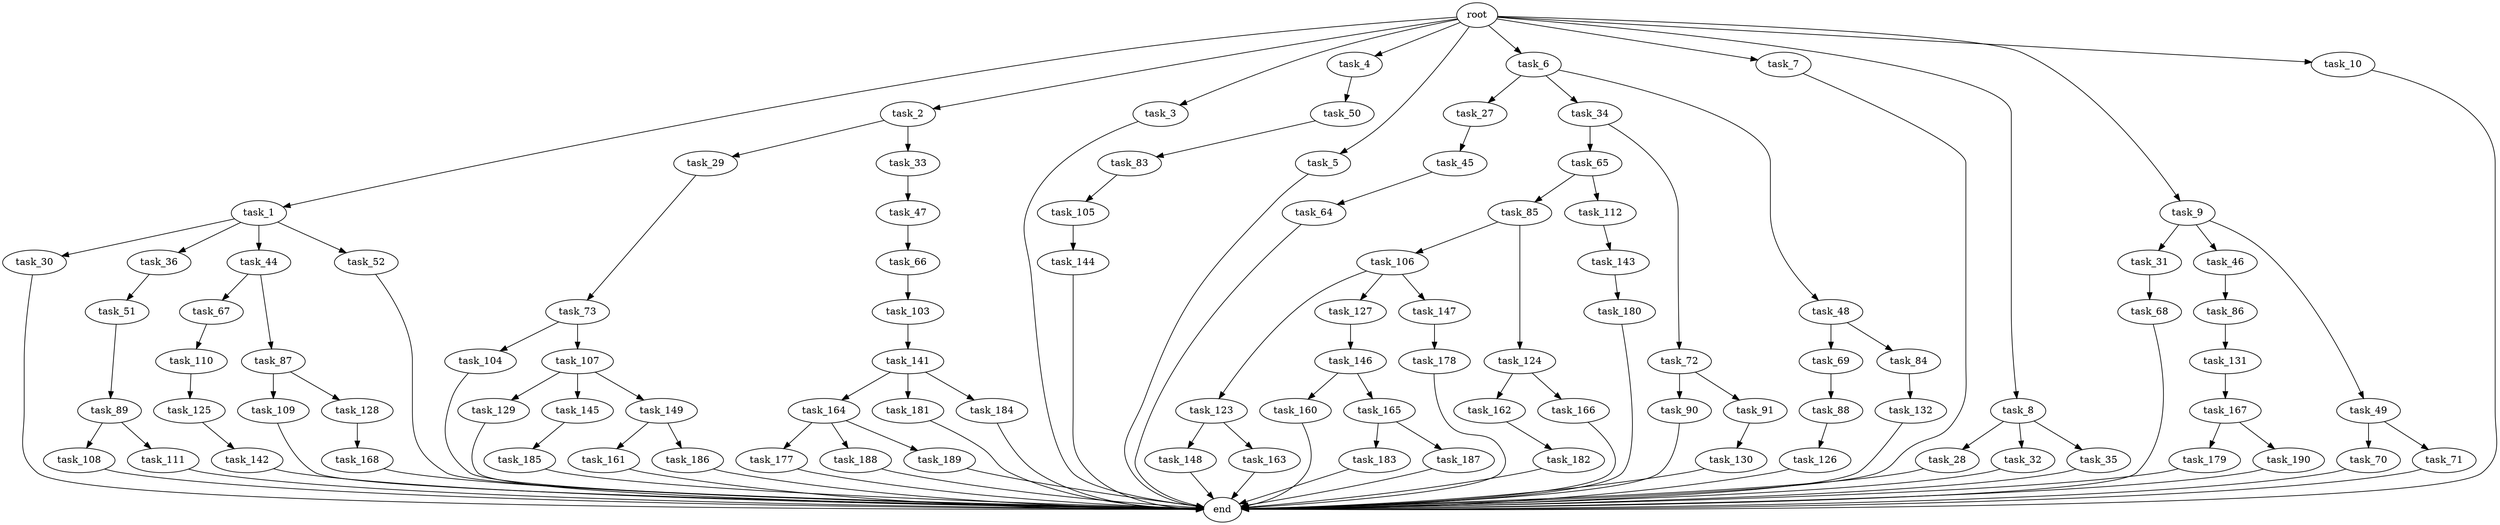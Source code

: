 digraph G {
  root [size="0.000000"];
  task_1 [size="10.240000"];
  task_2 [size="10.240000"];
  task_3 [size="10.240000"];
  task_4 [size="10.240000"];
  task_5 [size="10.240000"];
  task_6 [size="10.240000"];
  task_7 [size="10.240000"];
  task_8 [size="10.240000"];
  task_9 [size="10.240000"];
  task_10 [size="10.240000"];
  task_27 [size="3092376453.120000"];
  task_28 [size="6957847019.520000"];
  task_29 [size="2147483648.000000"];
  task_30 [size="1374389534.720000"];
  task_31 [size="1374389534.720000"];
  task_32 [size="6957847019.520000"];
  task_33 [size="2147483648.000000"];
  task_34 [size="3092376453.120000"];
  task_35 [size="6957847019.520000"];
  task_36 [size="1374389534.720000"];
  task_44 [size="1374389534.720000"];
  task_45 [size="4209067950.080000"];
  task_46 [size="1374389534.720000"];
  task_47 [size="5497558138.880000"];
  task_48 [size="3092376453.120000"];
  task_49 [size="1374389534.720000"];
  task_50 [size="1374389534.720000"];
  task_51 [size="343597383.680000"];
  task_52 [size="1374389534.720000"];
  task_64 [size="5497558138.880000"];
  task_65 [size="6957847019.520000"];
  task_66 [size="343597383.680000"];
  task_67 [size="6957847019.520000"];
  task_68 [size="343597383.680000"];
  task_69 [size="343597383.680000"];
  task_70 [size="1374389534.720000"];
  task_71 [size="1374389534.720000"];
  task_72 [size="6957847019.520000"];
  task_73 [size="343597383.680000"];
  task_83 [size="4209067950.080000"];
  task_84 [size="343597383.680000"];
  task_85 [size="5497558138.880000"];
  task_86 [size="3092376453.120000"];
  task_87 [size="6957847019.520000"];
  task_88 [size="3092376453.120000"];
  task_89 [size="6957847019.520000"];
  task_90 [size="2147483648.000000"];
  task_91 [size="2147483648.000000"];
  task_103 [size="773094113.280000"];
  task_104 [size="8589934592.000000"];
  task_105 [size="4209067950.080000"];
  task_106 [size="343597383.680000"];
  task_107 [size="8589934592.000000"];
  task_108 [size="4209067950.080000"];
  task_109 [size="3092376453.120000"];
  task_110 [size="3092376453.120000"];
  task_111 [size="4209067950.080000"];
  task_112 [size="5497558138.880000"];
  task_123 [size="4209067950.080000"];
  task_124 [size="343597383.680000"];
  task_125 [size="3092376453.120000"];
  task_126 [size="343597383.680000"];
  task_127 [size="4209067950.080000"];
  task_128 [size="3092376453.120000"];
  task_129 [size="5497558138.880000"];
  task_130 [size="2147483648.000000"];
  task_131 [size="773094113.280000"];
  task_132 [size="4209067950.080000"];
  task_141 [size="4209067950.080000"];
  task_142 [size="343597383.680000"];
  task_143 [size="5497558138.880000"];
  task_144 [size="4209067950.080000"];
  task_145 [size="5497558138.880000"];
  task_146 [size="8589934592.000000"];
  task_147 [size="4209067950.080000"];
  task_148 [size="343597383.680000"];
  task_149 [size="5497558138.880000"];
  task_160 [size="8589934592.000000"];
  task_161 [size="773094113.280000"];
  task_162 [size="4209067950.080000"];
  task_163 [size="343597383.680000"];
  task_164 [size="1374389534.720000"];
  task_165 [size="8589934592.000000"];
  task_166 [size="4209067950.080000"];
  task_167 [size="343597383.680000"];
  task_168 [size="1374389534.720000"];
  task_177 [size="3092376453.120000"];
  task_178 [size="3092376453.120000"];
  task_179 [size="8589934592.000000"];
  task_180 [size="8589934592.000000"];
  task_181 [size="1374389534.720000"];
  task_182 [size="5497558138.880000"];
  task_183 [size="6957847019.520000"];
  task_184 [size="1374389534.720000"];
  task_185 [size="8589934592.000000"];
  task_186 [size="773094113.280000"];
  task_187 [size="6957847019.520000"];
  task_188 [size="3092376453.120000"];
  task_189 [size="3092376453.120000"];
  task_190 [size="8589934592.000000"];
  end [size="0.000000"];

  root -> task_1 [size="1.000000"];
  root -> task_2 [size="1.000000"];
  root -> task_3 [size="1.000000"];
  root -> task_4 [size="1.000000"];
  root -> task_5 [size="1.000000"];
  root -> task_6 [size="1.000000"];
  root -> task_7 [size="1.000000"];
  root -> task_8 [size="1.000000"];
  root -> task_9 [size="1.000000"];
  root -> task_10 [size="1.000000"];
  task_1 -> task_30 [size="134217728.000000"];
  task_1 -> task_36 [size="134217728.000000"];
  task_1 -> task_44 [size="134217728.000000"];
  task_1 -> task_52 [size="134217728.000000"];
  task_2 -> task_29 [size="209715200.000000"];
  task_2 -> task_33 [size="209715200.000000"];
  task_3 -> end [size="1.000000"];
  task_4 -> task_50 [size="134217728.000000"];
  task_5 -> end [size="1.000000"];
  task_6 -> task_27 [size="301989888.000000"];
  task_6 -> task_34 [size="301989888.000000"];
  task_6 -> task_48 [size="301989888.000000"];
  task_7 -> end [size="1.000000"];
  task_8 -> task_28 [size="679477248.000000"];
  task_8 -> task_32 [size="679477248.000000"];
  task_8 -> task_35 [size="679477248.000000"];
  task_9 -> task_31 [size="134217728.000000"];
  task_9 -> task_46 [size="134217728.000000"];
  task_9 -> task_49 [size="134217728.000000"];
  task_10 -> end [size="1.000000"];
  task_27 -> task_45 [size="411041792.000000"];
  task_28 -> end [size="1.000000"];
  task_29 -> task_73 [size="33554432.000000"];
  task_30 -> end [size="1.000000"];
  task_31 -> task_68 [size="33554432.000000"];
  task_32 -> end [size="1.000000"];
  task_33 -> task_47 [size="536870912.000000"];
  task_34 -> task_65 [size="679477248.000000"];
  task_34 -> task_72 [size="679477248.000000"];
  task_35 -> end [size="1.000000"];
  task_36 -> task_51 [size="33554432.000000"];
  task_44 -> task_67 [size="679477248.000000"];
  task_44 -> task_87 [size="679477248.000000"];
  task_45 -> task_64 [size="536870912.000000"];
  task_46 -> task_86 [size="301989888.000000"];
  task_47 -> task_66 [size="33554432.000000"];
  task_48 -> task_69 [size="33554432.000000"];
  task_48 -> task_84 [size="33554432.000000"];
  task_49 -> task_70 [size="134217728.000000"];
  task_49 -> task_71 [size="134217728.000000"];
  task_50 -> task_83 [size="411041792.000000"];
  task_51 -> task_89 [size="679477248.000000"];
  task_52 -> end [size="1.000000"];
  task_64 -> end [size="1.000000"];
  task_65 -> task_85 [size="536870912.000000"];
  task_65 -> task_112 [size="536870912.000000"];
  task_66 -> task_103 [size="75497472.000000"];
  task_67 -> task_110 [size="301989888.000000"];
  task_68 -> end [size="1.000000"];
  task_69 -> task_88 [size="301989888.000000"];
  task_70 -> end [size="1.000000"];
  task_71 -> end [size="1.000000"];
  task_72 -> task_90 [size="209715200.000000"];
  task_72 -> task_91 [size="209715200.000000"];
  task_73 -> task_104 [size="838860800.000000"];
  task_73 -> task_107 [size="838860800.000000"];
  task_83 -> task_105 [size="411041792.000000"];
  task_84 -> task_132 [size="411041792.000000"];
  task_85 -> task_106 [size="33554432.000000"];
  task_85 -> task_124 [size="33554432.000000"];
  task_86 -> task_131 [size="75497472.000000"];
  task_87 -> task_109 [size="301989888.000000"];
  task_87 -> task_128 [size="301989888.000000"];
  task_88 -> task_126 [size="33554432.000000"];
  task_89 -> task_108 [size="411041792.000000"];
  task_89 -> task_111 [size="411041792.000000"];
  task_90 -> end [size="1.000000"];
  task_91 -> task_130 [size="209715200.000000"];
  task_103 -> task_141 [size="411041792.000000"];
  task_104 -> end [size="1.000000"];
  task_105 -> task_144 [size="411041792.000000"];
  task_106 -> task_123 [size="411041792.000000"];
  task_106 -> task_127 [size="411041792.000000"];
  task_106 -> task_147 [size="411041792.000000"];
  task_107 -> task_129 [size="536870912.000000"];
  task_107 -> task_145 [size="536870912.000000"];
  task_107 -> task_149 [size="536870912.000000"];
  task_108 -> end [size="1.000000"];
  task_109 -> end [size="1.000000"];
  task_110 -> task_125 [size="301989888.000000"];
  task_111 -> end [size="1.000000"];
  task_112 -> task_143 [size="536870912.000000"];
  task_123 -> task_148 [size="33554432.000000"];
  task_123 -> task_163 [size="33554432.000000"];
  task_124 -> task_162 [size="411041792.000000"];
  task_124 -> task_166 [size="411041792.000000"];
  task_125 -> task_142 [size="33554432.000000"];
  task_126 -> end [size="1.000000"];
  task_127 -> task_146 [size="838860800.000000"];
  task_128 -> task_168 [size="134217728.000000"];
  task_129 -> end [size="1.000000"];
  task_130 -> end [size="1.000000"];
  task_131 -> task_167 [size="33554432.000000"];
  task_132 -> end [size="1.000000"];
  task_141 -> task_164 [size="134217728.000000"];
  task_141 -> task_181 [size="134217728.000000"];
  task_141 -> task_184 [size="134217728.000000"];
  task_142 -> end [size="1.000000"];
  task_143 -> task_180 [size="838860800.000000"];
  task_144 -> end [size="1.000000"];
  task_145 -> task_185 [size="838860800.000000"];
  task_146 -> task_160 [size="838860800.000000"];
  task_146 -> task_165 [size="838860800.000000"];
  task_147 -> task_178 [size="301989888.000000"];
  task_148 -> end [size="1.000000"];
  task_149 -> task_161 [size="75497472.000000"];
  task_149 -> task_186 [size="75497472.000000"];
  task_160 -> end [size="1.000000"];
  task_161 -> end [size="1.000000"];
  task_162 -> task_182 [size="536870912.000000"];
  task_163 -> end [size="1.000000"];
  task_164 -> task_177 [size="301989888.000000"];
  task_164 -> task_188 [size="301989888.000000"];
  task_164 -> task_189 [size="301989888.000000"];
  task_165 -> task_183 [size="679477248.000000"];
  task_165 -> task_187 [size="679477248.000000"];
  task_166 -> end [size="1.000000"];
  task_167 -> task_179 [size="838860800.000000"];
  task_167 -> task_190 [size="838860800.000000"];
  task_168 -> end [size="1.000000"];
  task_177 -> end [size="1.000000"];
  task_178 -> end [size="1.000000"];
  task_179 -> end [size="1.000000"];
  task_180 -> end [size="1.000000"];
  task_181 -> end [size="1.000000"];
  task_182 -> end [size="1.000000"];
  task_183 -> end [size="1.000000"];
  task_184 -> end [size="1.000000"];
  task_185 -> end [size="1.000000"];
  task_186 -> end [size="1.000000"];
  task_187 -> end [size="1.000000"];
  task_188 -> end [size="1.000000"];
  task_189 -> end [size="1.000000"];
  task_190 -> end [size="1.000000"];
}
